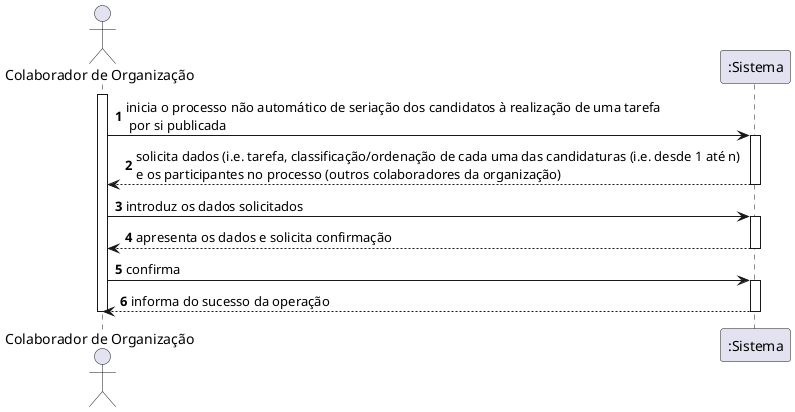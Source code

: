 @startuml
autonumber


actor "Colaborador de Organização" as COLAB

participant ":Sistema" as SIST

activate COLAB
COLAB -> SIST : inicia o processo não automático de seriação dos candidatos à realização de uma tarefa \n por si publicada
activate SIST
SIST --> COLAB : solicita dados (i.e. tarefa, classificação/ordenação de cada uma das candidaturas (i.e. desde 1 até n) \ne os participantes no processo (outros colaboradores da organização)
deactivate SIST

COLAB -> SIST : introduz os dados solicitados
activate SIST
SIST --> COLAB : apresenta os dados e solicita confirmação
deactivate SIST

COLAB -> SIST : confirma
activate SIST
SIST --> COLAB : informa do sucesso da operação
deactivate SIST

deactivate COLAB

@enduml